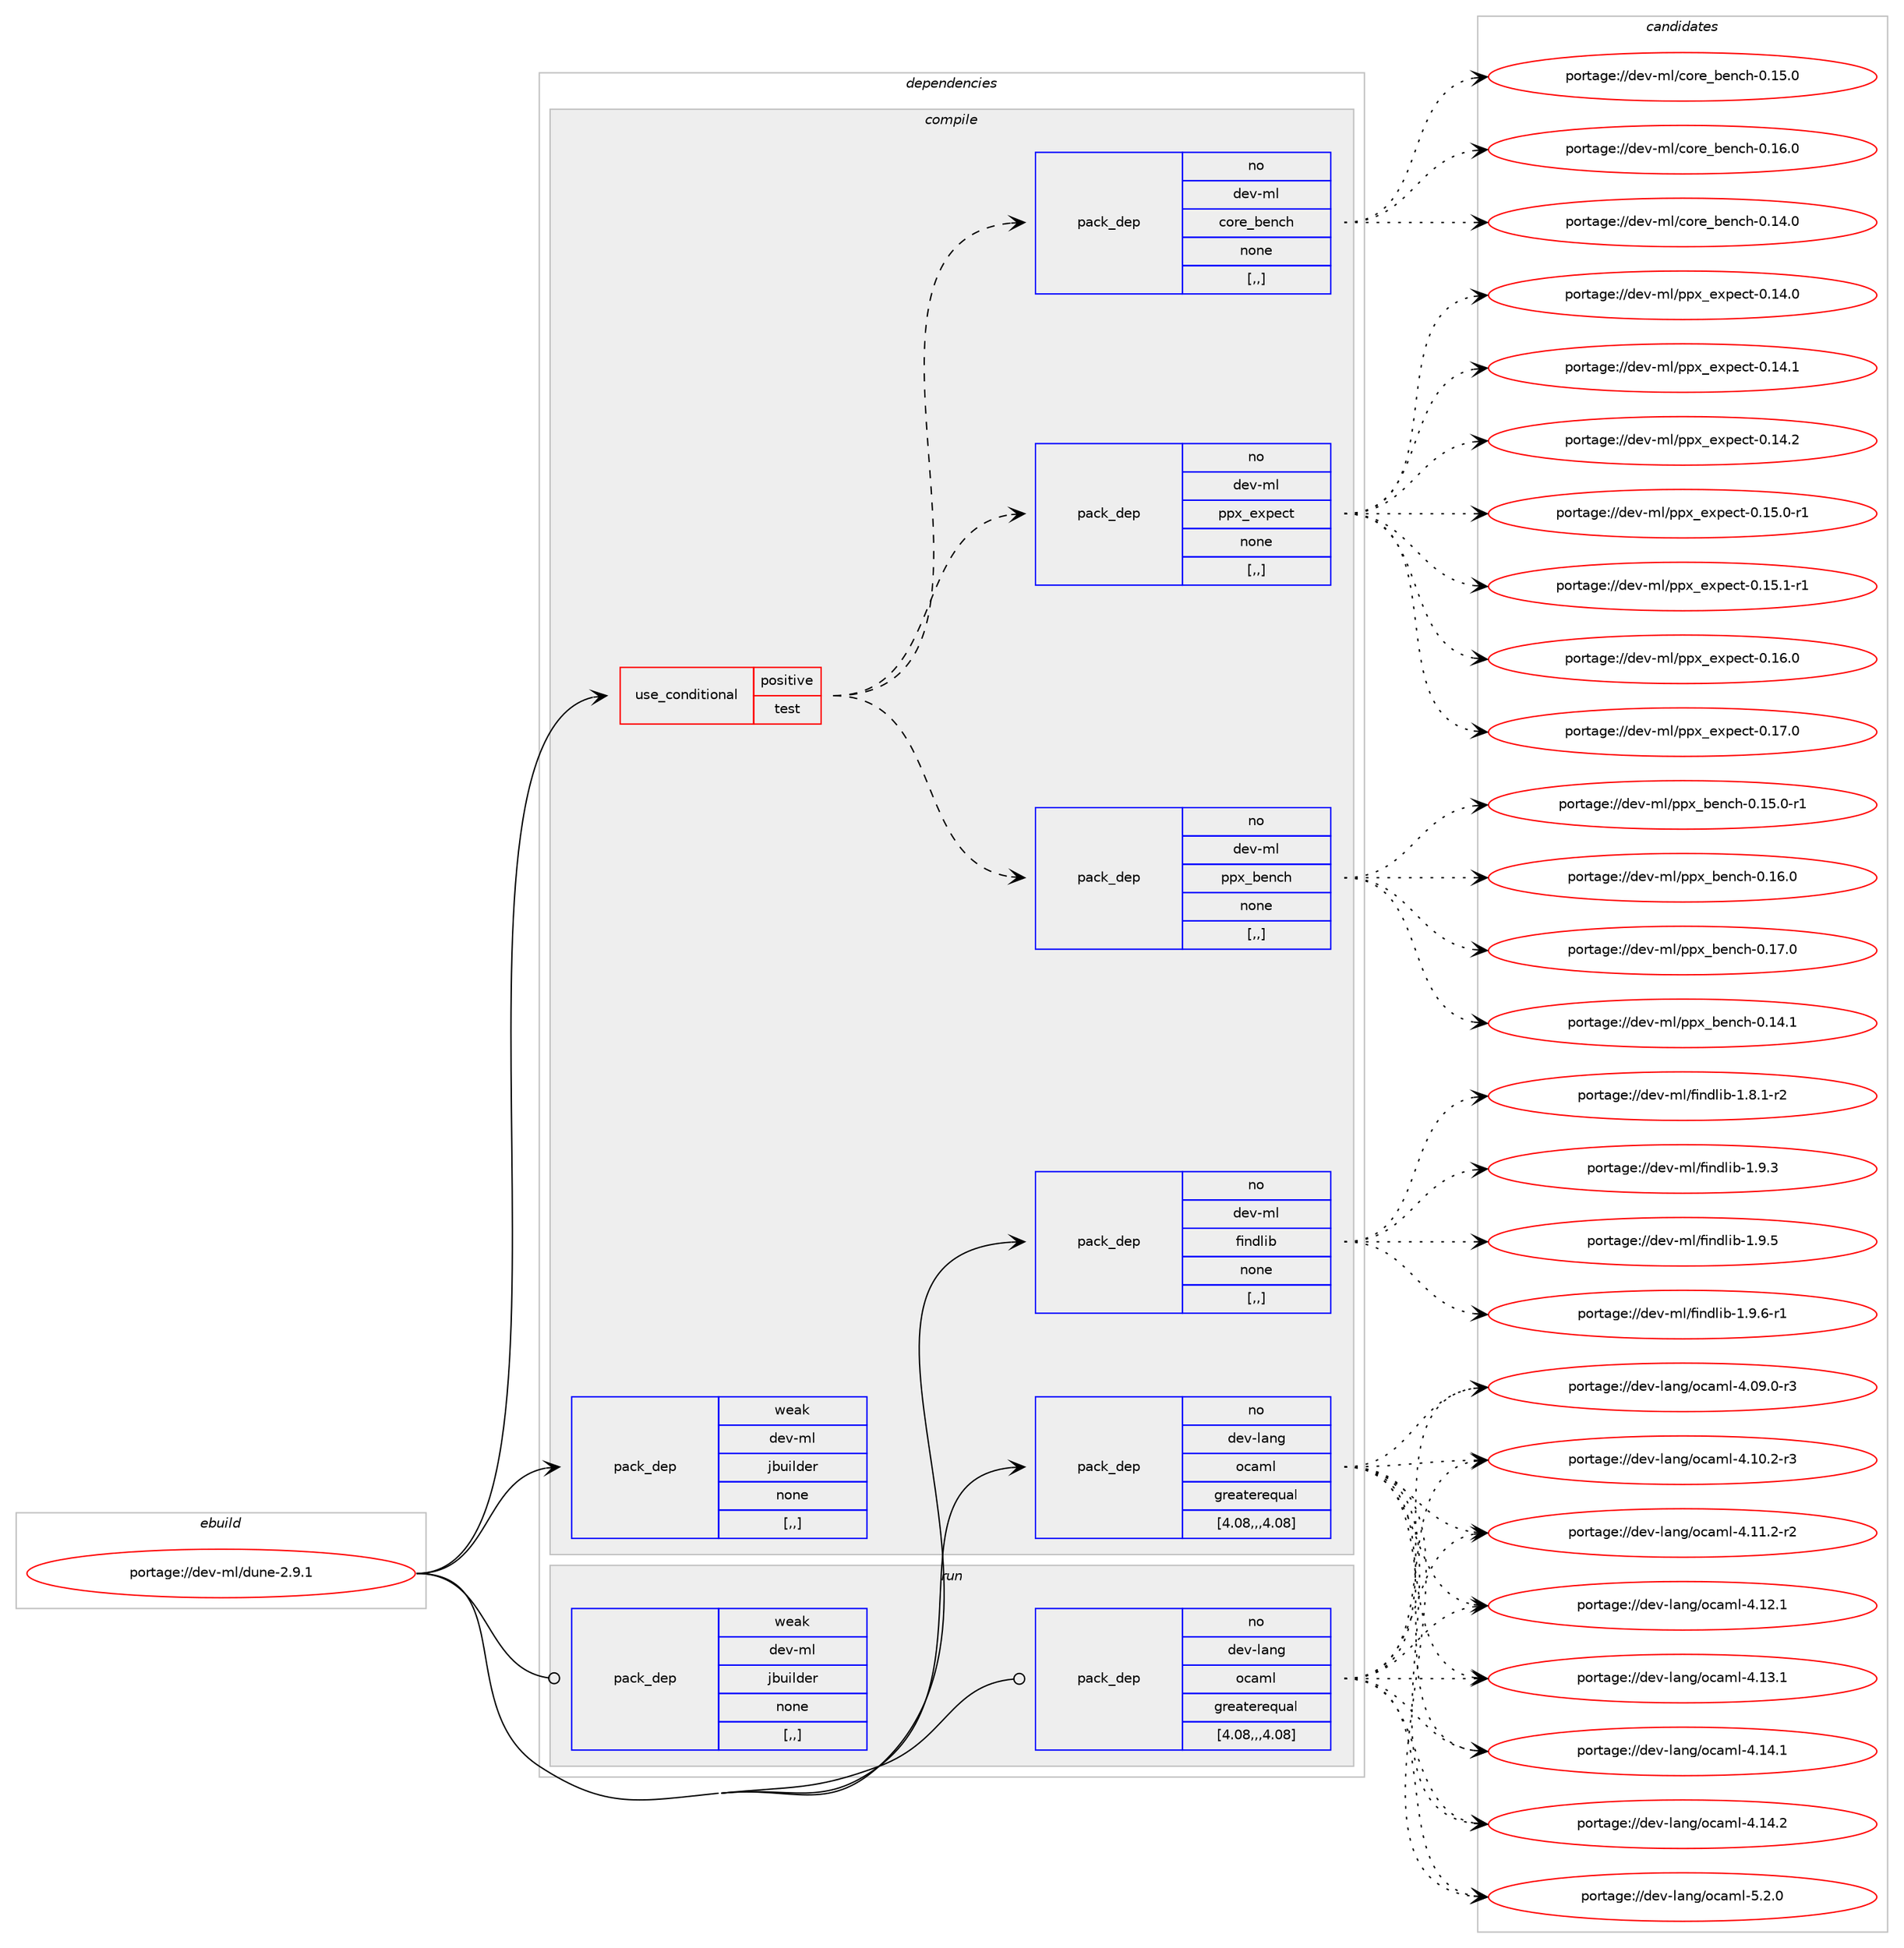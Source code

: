 digraph prolog {

# *************
# Graph options
# *************

newrank=true;
concentrate=true;
compound=true;
graph [rankdir=LR,fontname=Helvetica,fontsize=10,ranksep=1.5];#, ranksep=2.5, nodesep=0.2];
edge  [arrowhead=vee];
node  [fontname=Helvetica,fontsize=10];

# **********
# The ebuild
# **********

subgraph cluster_leftcol {
color=gray;
rank=same;
label=<<i>ebuild</i>>;
id [label="portage://dev-ml/dune-2.9.1", color=red, width=4, href="../dev-ml/dune-2.9.1.svg"];
}

# ****************
# The dependencies
# ****************

subgraph cluster_midcol {
color=gray;
label=<<i>dependencies</i>>;
subgraph cluster_compile {
fillcolor="#eeeeee";
style=filled;
label=<<i>compile</i>>;
subgraph cond28462 {
dependency115774 [label=<<TABLE BORDER="0" CELLBORDER="1" CELLSPACING="0" CELLPADDING="4"><TR><TD ROWSPAN="3" CELLPADDING="10">use_conditional</TD></TR><TR><TD>positive</TD></TR><TR><TD>test</TD></TR></TABLE>>, shape=none, color=red];
subgraph pack86148 {
dependency115775 [label=<<TABLE BORDER="0" CELLBORDER="1" CELLSPACING="0" CELLPADDING="4" WIDTH="220"><TR><TD ROWSPAN="6" CELLPADDING="30">pack_dep</TD></TR><TR><TD WIDTH="110">no</TD></TR><TR><TD>dev-ml</TD></TR><TR><TD>core_bench</TD></TR><TR><TD>none</TD></TR><TR><TD>[,,]</TD></TR></TABLE>>, shape=none, color=blue];
}
dependency115774:e -> dependency115775:w [weight=20,style="dashed",arrowhead="vee"];
subgraph pack86149 {
dependency115776 [label=<<TABLE BORDER="0" CELLBORDER="1" CELLSPACING="0" CELLPADDING="4" WIDTH="220"><TR><TD ROWSPAN="6" CELLPADDING="30">pack_dep</TD></TR><TR><TD WIDTH="110">no</TD></TR><TR><TD>dev-ml</TD></TR><TR><TD>ppx_bench</TD></TR><TR><TD>none</TD></TR><TR><TD>[,,]</TD></TR></TABLE>>, shape=none, color=blue];
}
dependency115774:e -> dependency115776:w [weight=20,style="dashed",arrowhead="vee"];
subgraph pack86150 {
dependency115777 [label=<<TABLE BORDER="0" CELLBORDER="1" CELLSPACING="0" CELLPADDING="4" WIDTH="220"><TR><TD ROWSPAN="6" CELLPADDING="30">pack_dep</TD></TR><TR><TD WIDTH="110">no</TD></TR><TR><TD>dev-ml</TD></TR><TR><TD>ppx_expect</TD></TR><TR><TD>none</TD></TR><TR><TD>[,,]</TD></TR></TABLE>>, shape=none, color=blue];
}
dependency115774:e -> dependency115777:w [weight=20,style="dashed",arrowhead="vee"];
}
id:e -> dependency115774:w [weight=20,style="solid",arrowhead="vee"];
subgraph pack86151 {
dependency115778 [label=<<TABLE BORDER="0" CELLBORDER="1" CELLSPACING="0" CELLPADDING="4" WIDTH="220"><TR><TD ROWSPAN="6" CELLPADDING="30">pack_dep</TD></TR><TR><TD WIDTH="110">no</TD></TR><TR><TD>dev-lang</TD></TR><TR><TD>ocaml</TD></TR><TR><TD>greaterequal</TD></TR><TR><TD>[4.08,,,4.08]</TD></TR></TABLE>>, shape=none, color=blue];
}
id:e -> dependency115778:w [weight=20,style="solid",arrowhead="vee"];
subgraph pack86152 {
dependency115779 [label=<<TABLE BORDER="0" CELLBORDER="1" CELLSPACING="0" CELLPADDING="4" WIDTH="220"><TR><TD ROWSPAN="6" CELLPADDING="30">pack_dep</TD></TR><TR><TD WIDTH="110">no</TD></TR><TR><TD>dev-ml</TD></TR><TR><TD>findlib</TD></TR><TR><TD>none</TD></TR><TR><TD>[,,]</TD></TR></TABLE>>, shape=none, color=blue];
}
id:e -> dependency115779:w [weight=20,style="solid",arrowhead="vee"];
subgraph pack86153 {
dependency115780 [label=<<TABLE BORDER="0" CELLBORDER="1" CELLSPACING="0" CELLPADDING="4" WIDTH="220"><TR><TD ROWSPAN="6" CELLPADDING="30">pack_dep</TD></TR><TR><TD WIDTH="110">weak</TD></TR><TR><TD>dev-ml</TD></TR><TR><TD>jbuilder</TD></TR><TR><TD>none</TD></TR><TR><TD>[,,]</TD></TR></TABLE>>, shape=none, color=blue];
}
id:e -> dependency115780:w [weight=20,style="solid",arrowhead="vee"];
}
subgraph cluster_compileandrun {
fillcolor="#eeeeee";
style=filled;
label=<<i>compile and run</i>>;
}
subgraph cluster_run {
fillcolor="#eeeeee";
style=filled;
label=<<i>run</i>>;
subgraph pack86154 {
dependency115781 [label=<<TABLE BORDER="0" CELLBORDER="1" CELLSPACING="0" CELLPADDING="4" WIDTH="220"><TR><TD ROWSPAN="6" CELLPADDING="30">pack_dep</TD></TR><TR><TD WIDTH="110">no</TD></TR><TR><TD>dev-lang</TD></TR><TR><TD>ocaml</TD></TR><TR><TD>greaterequal</TD></TR><TR><TD>[4.08,,,4.08]</TD></TR></TABLE>>, shape=none, color=blue];
}
id:e -> dependency115781:w [weight=20,style="solid",arrowhead="odot"];
subgraph pack86155 {
dependency115782 [label=<<TABLE BORDER="0" CELLBORDER="1" CELLSPACING="0" CELLPADDING="4" WIDTH="220"><TR><TD ROWSPAN="6" CELLPADDING="30">pack_dep</TD></TR><TR><TD WIDTH="110">weak</TD></TR><TR><TD>dev-ml</TD></TR><TR><TD>jbuilder</TD></TR><TR><TD>none</TD></TR><TR><TD>[,,]</TD></TR></TABLE>>, shape=none, color=blue];
}
id:e -> dependency115782:w [weight=20,style="solid",arrowhead="odot"];
}
}

# **************
# The candidates
# **************

subgraph cluster_choices {
rank=same;
color=gray;
label=<<i>candidates</i>>;

subgraph choice86148 {
color=black;
nodesep=1;
choice10010111845109108479911111410195981011109910445484649524648 [label="portage://dev-ml/core_bench-0.14.0", color=red, width=4,href="../dev-ml/core_bench-0.14.0.svg"];
choice10010111845109108479911111410195981011109910445484649534648 [label="portage://dev-ml/core_bench-0.15.0", color=red, width=4,href="../dev-ml/core_bench-0.15.0.svg"];
choice10010111845109108479911111410195981011109910445484649544648 [label="portage://dev-ml/core_bench-0.16.0", color=red, width=4,href="../dev-ml/core_bench-0.16.0.svg"];
dependency115775:e -> choice10010111845109108479911111410195981011109910445484649524648:w [style=dotted,weight="100"];
dependency115775:e -> choice10010111845109108479911111410195981011109910445484649534648:w [style=dotted,weight="100"];
dependency115775:e -> choice10010111845109108479911111410195981011109910445484649544648:w [style=dotted,weight="100"];
}
subgraph choice86149 {
color=black;
nodesep=1;
choice100101118451091084711211212095981011109910445484649524649 [label="portage://dev-ml/ppx_bench-0.14.1", color=red, width=4,href="../dev-ml/ppx_bench-0.14.1.svg"];
choice1001011184510910847112112120959810111099104454846495346484511449 [label="portage://dev-ml/ppx_bench-0.15.0-r1", color=red, width=4,href="../dev-ml/ppx_bench-0.15.0-r1.svg"];
choice100101118451091084711211212095981011109910445484649544648 [label="portage://dev-ml/ppx_bench-0.16.0", color=red, width=4,href="../dev-ml/ppx_bench-0.16.0.svg"];
choice100101118451091084711211212095981011109910445484649554648 [label="portage://dev-ml/ppx_bench-0.17.0", color=red, width=4,href="../dev-ml/ppx_bench-0.17.0.svg"];
dependency115776:e -> choice100101118451091084711211212095981011109910445484649524649:w [style=dotted,weight="100"];
dependency115776:e -> choice1001011184510910847112112120959810111099104454846495346484511449:w [style=dotted,weight="100"];
dependency115776:e -> choice100101118451091084711211212095981011109910445484649544648:w [style=dotted,weight="100"];
dependency115776:e -> choice100101118451091084711211212095981011109910445484649554648:w [style=dotted,weight="100"];
}
subgraph choice86150 {
color=black;
nodesep=1;
choice1001011184510910847112112120951011201121019911645484649524648 [label="portage://dev-ml/ppx_expect-0.14.0", color=red, width=4,href="../dev-ml/ppx_expect-0.14.0.svg"];
choice1001011184510910847112112120951011201121019911645484649524649 [label="portage://dev-ml/ppx_expect-0.14.1", color=red, width=4,href="../dev-ml/ppx_expect-0.14.1.svg"];
choice1001011184510910847112112120951011201121019911645484649524650 [label="portage://dev-ml/ppx_expect-0.14.2", color=red, width=4,href="../dev-ml/ppx_expect-0.14.2.svg"];
choice10010111845109108471121121209510112011210199116454846495346484511449 [label="portage://dev-ml/ppx_expect-0.15.0-r1", color=red, width=4,href="../dev-ml/ppx_expect-0.15.0-r1.svg"];
choice10010111845109108471121121209510112011210199116454846495346494511449 [label="portage://dev-ml/ppx_expect-0.15.1-r1", color=red, width=4,href="../dev-ml/ppx_expect-0.15.1-r1.svg"];
choice1001011184510910847112112120951011201121019911645484649544648 [label="portage://dev-ml/ppx_expect-0.16.0", color=red, width=4,href="../dev-ml/ppx_expect-0.16.0.svg"];
choice1001011184510910847112112120951011201121019911645484649554648 [label="portage://dev-ml/ppx_expect-0.17.0", color=red, width=4,href="../dev-ml/ppx_expect-0.17.0.svg"];
dependency115777:e -> choice1001011184510910847112112120951011201121019911645484649524648:w [style=dotted,weight="100"];
dependency115777:e -> choice1001011184510910847112112120951011201121019911645484649524649:w [style=dotted,weight="100"];
dependency115777:e -> choice1001011184510910847112112120951011201121019911645484649524650:w [style=dotted,weight="100"];
dependency115777:e -> choice10010111845109108471121121209510112011210199116454846495346484511449:w [style=dotted,weight="100"];
dependency115777:e -> choice10010111845109108471121121209510112011210199116454846495346494511449:w [style=dotted,weight="100"];
dependency115777:e -> choice1001011184510910847112112120951011201121019911645484649544648:w [style=dotted,weight="100"];
dependency115777:e -> choice1001011184510910847112112120951011201121019911645484649554648:w [style=dotted,weight="100"];
}
subgraph choice86151 {
color=black;
nodesep=1;
choice1001011184510897110103471119997109108455246485746484511451 [label="portage://dev-lang/ocaml-4.09.0-r3", color=red, width=4,href="../dev-lang/ocaml-4.09.0-r3.svg"];
choice1001011184510897110103471119997109108455246494846504511451 [label="portage://dev-lang/ocaml-4.10.2-r3", color=red, width=4,href="../dev-lang/ocaml-4.10.2-r3.svg"];
choice1001011184510897110103471119997109108455246494946504511450 [label="portage://dev-lang/ocaml-4.11.2-r2", color=red, width=4,href="../dev-lang/ocaml-4.11.2-r2.svg"];
choice100101118451089711010347111999710910845524649504649 [label="portage://dev-lang/ocaml-4.12.1", color=red, width=4,href="../dev-lang/ocaml-4.12.1.svg"];
choice100101118451089711010347111999710910845524649514649 [label="portage://dev-lang/ocaml-4.13.1", color=red, width=4,href="../dev-lang/ocaml-4.13.1.svg"];
choice100101118451089711010347111999710910845524649524649 [label="portage://dev-lang/ocaml-4.14.1", color=red, width=4,href="../dev-lang/ocaml-4.14.1.svg"];
choice100101118451089711010347111999710910845524649524650 [label="portage://dev-lang/ocaml-4.14.2", color=red, width=4,href="../dev-lang/ocaml-4.14.2.svg"];
choice1001011184510897110103471119997109108455346504648 [label="portage://dev-lang/ocaml-5.2.0", color=red, width=4,href="../dev-lang/ocaml-5.2.0.svg"];
dependency115778:e -> choice1001011184510897110103471119997109108455246485746484511451:w [style=dotted,weight="100"];
dependency115778:e -> choice1001011184510897110103471119997109108455246494846504511451:w [style=dotted,weight="100"];
dependency115778:e -> choice1001011184510897110103471119997109108455246494946504511450:w [style=dotted,weight="100"];
dependency115778:e -> choice100101118451089711010347111999710910845524649504649:w [style=dotted,weight="100"];
dependency115778:e -> choice100101118451089711010347111999710910845524649514649:w [style=dotted,weight="100"];
dependency115778:e -> choice100101118451089711010347111999710910845524649524649:w [style=dotted,weight="100"];
dependency115778:e -> choice100101118451089711010347111999710910845524649524650:w [style=dotted,weight="100"];
dependency115778:e -> choice1001011184510897110103471119997109108455346504648:w [style=dotted,weight="100"];
}
subgraph choice86152 {
color=black;
nodesep=1;
choice1001011184510910847102105110100108105984549465646494511450 [label="portage://dev-ml/findlib-1.8.1-r2", color=red, width=4,href="../dev-ml/findlib-1.8.1-r2.svg"];
choice100101118451091084710210511010010810598454946574651 [label="portage://dev-ml/findlib-1.9.3", color=red, width=4,href="../dev-ml/findlib-1.9.3.svg"];
choice100101118451091084710210511010010810598454946574653 [label="portage://dev-ml/findlib-1.9.5", color=red, width=4,href="../dev-ml/findlib-1.9.5.svg"];
choice1001011184510910847102105110100108105984549465746544511449 [label="portage://dev-ml/findlib-1.9.6-r1", color=red, width=4,href="../dev-ml/findlib-1.9.6-r1.svg"];
dependency115779:e -> choice1001011184510910847102105110100108105984549465646494511450:w [style=dotted,weight="100"];
dependency115779:e -> choice100101118451091084710210511010010810598454946574651:w [style=dotted,weight="100"];
dependency115779:e -> choice100101118451091084710210511010010810598454946574653:w [style=dotted,weight="100"];
dependency115779:e -> choice1001011184510910847102105110100108105984549465746544511449:w [style=dotted,weight="100"];
}
subgraph choice86153 {
color=black;
nodesep=1;
}
subgraph choice86154 {
color=black;
nodesep=1;
choice1001011184510897110103471119997109108455246485746484511451 [label="portage://dev-lang/ocaml-4.09.0-r3", color=red, width=4,href="../dev-lang/ocaml-4.09.0-r3.svg"];
choice1001011184510897110103471119997109108455246494846504511451 [label="portage://dev-lang/ocaml-4.10.2-r3", color=red, width=4,href="../dev-lang/ocaml-4.10.2-r3.svg"];
choice1001011184510897110103471119997109108455246494946504511450 [label="portage://dev-lang/ocaml-4.11.2-r2", color=red, width=4,href="../dev-lang/ocaml-4.11.2-r2.svg"];
choice100101118451089711010347111999710910845524649504649 [label="portage://dev-lang/ocaml-4.12.1", color=red, width=4,href="../dev-lang/ocaml-4.12.1.svg"];
choice100101118451089711010347111999710910845524649514649 [label="portage://dev-lang/ocaml-4.13.1", color=red, width=4,href="../dev-lang/ocaml-4.13.1.svg"];
choice100101118451089711010347111999710910845524649524649 [label="portage://dev-lang/ocaml-4.14.1", color=red, width=4,href="../dev-lang/ocaml-4.14.1.svg"];
choice100101118451089711010347111999710910845524649524650 [label="portage://dev-lang/ocaml-4.14.2", color=red, width=4,href="../dev-lang/ocaml-4.14.2.svg"];
choice1001011184510897110103471119997109108455346504648 [label="portage://dev-lang/ocaml-5.2.0", color=red, width=4,href="../dev-lang/ocaml-5.2.0.svg"];
dependency115781:e -> choice1001011184510897110103471119997109108455246485746484511451:w [style=dotted,weight="100"];
dependency115781:e -> choice1001011184510897110103471119997109108455246494846504511451:w [style=dotted,weight="100"];
dependency115781:e -> choice1001011184510897110103471119997109108455246494946504511450:w [style=dotted,weight="100"];
dependency115781:e -> choice100101118451089711010347111999710910845524649504649:w [style=dotted,weight="100"];
dependency115781:e -> choice100101118451089711010347111999710910845524649514649:w [style=dotted,weight="100"];
dependency115781:e -> choice100101118451089711010347111999710910845524649524649:w [style=dotted,weight="100"];
dependency115781:e -> choice100101118451089711010347111999710910845524649524650:w [style=dotted,weight="100"];
dependency115781:e -> choice1001011184510897110103471119997109108455346504648:w [style=dotted,weight="100"];
}
subgraph choice86155 {
color=black;
nodesep=1;
}
}

}
